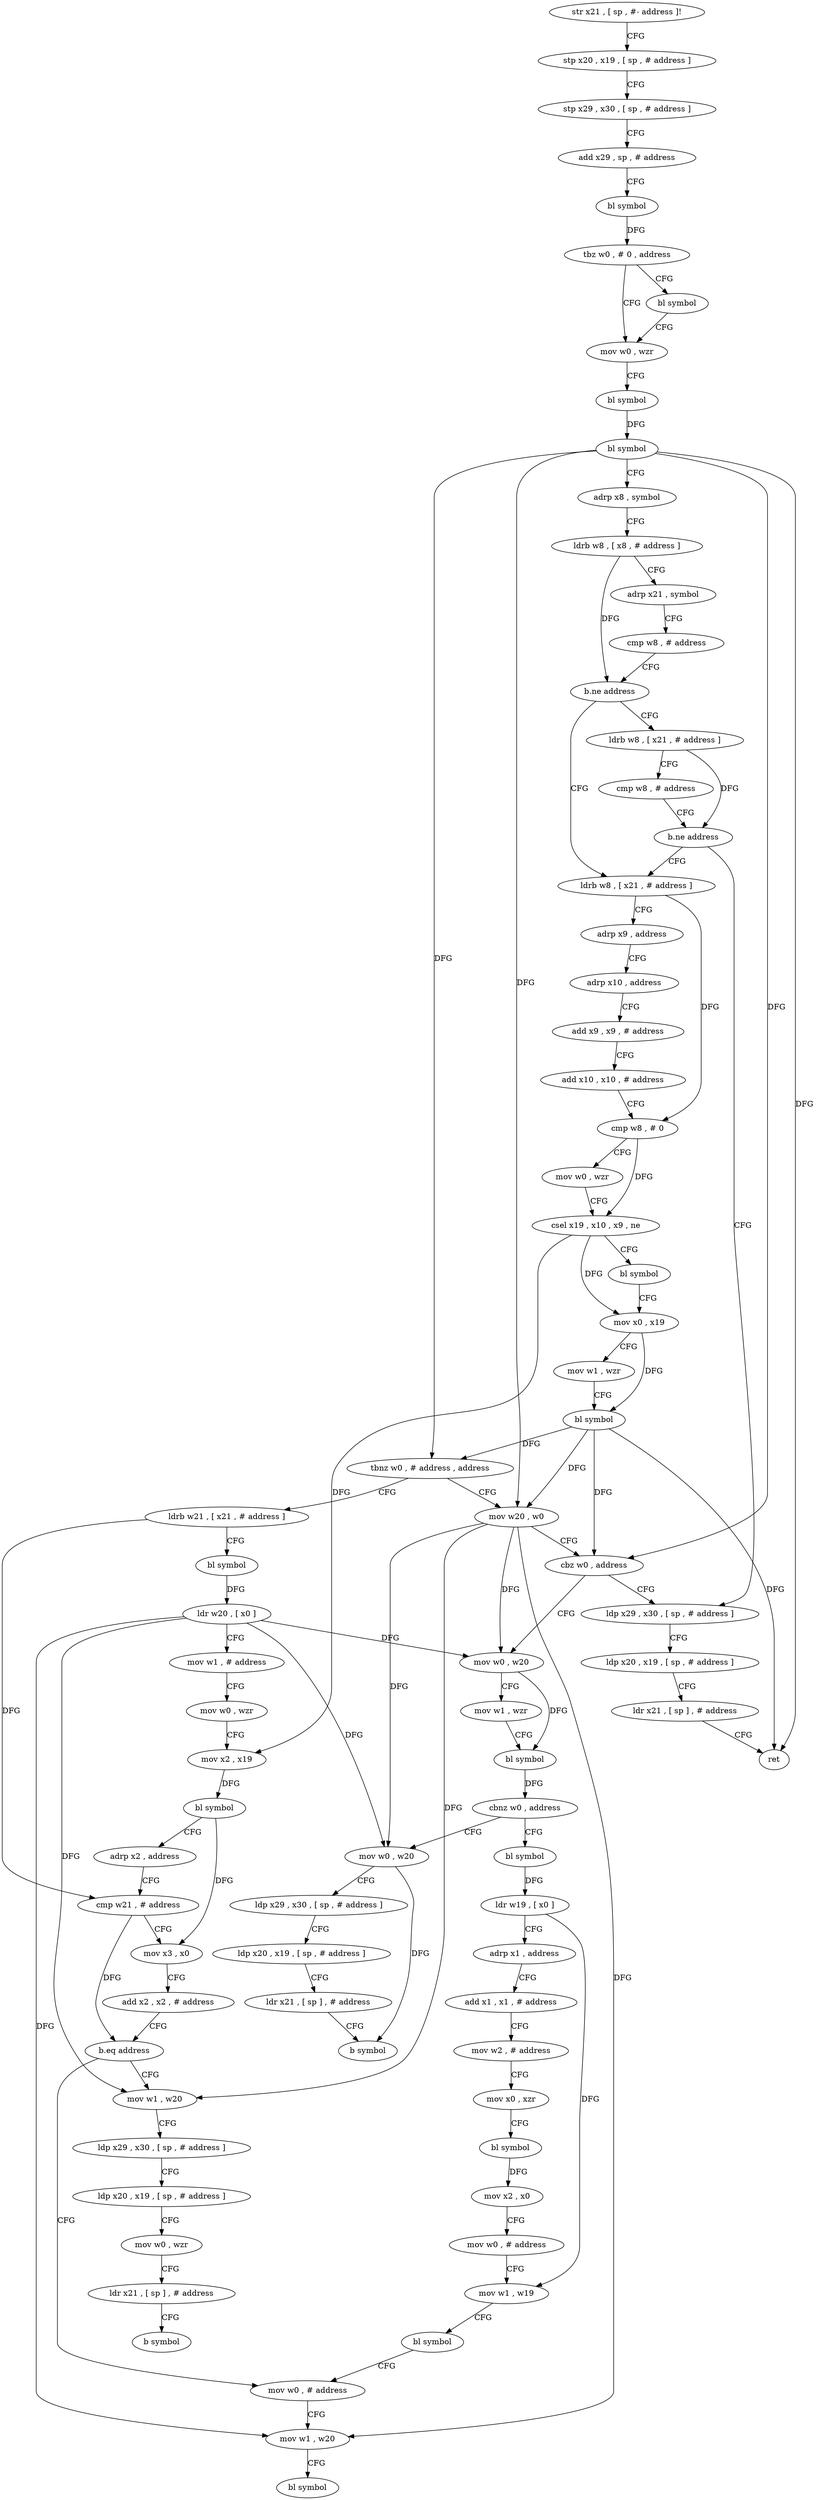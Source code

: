 digraph "func" {
"4211256" [label = "str x21 , [ sp , #- address ]!" ]
"4211260" [label = "stp x20 , x19 , [ sp , # address ]" ]
"4211264" [label = "stp x29 , x30 , [ sp , # address ]" ]
"4211268" [label = "add x29 , sp , # address" ]
"4211272" [label = "bl symbol" ]
"4211276" [label = "tbz w0 , # 0 , address" ]
"4211284" [label = "mov w0 , wzr" ]
"4211280" [label = "bl symbol" ]
"4211288" [label = "bl symbol" ]
"4211292" [label = "bl symbol" ]
"4211296" [label = "adrp x8 , symbol" ]
"4211300" [label = "ldrb w8 , [ x8 , # address ]" ]
"4211304" [label = "adrp x21 , symbol" ]
"4211308" [label = "cmp w8 , # address" ]
"4211312" [label = "b.ne address" ]
"4211328" [label = "ldrb w8 , [ x21 , # address ]" ]
"4211316" [label = "ldrb w8 , [ x21 , # address ]" ]
"4211332" [label = "adrp x9 , address" ]
"4211336" [label = "adrp x10 , address" ]
"4211340" [label = "add x9 , x9 , # address" ]
"4211344" [label = "add x10 , x10 , # address" ]
"4211348" [label = "cmp w8 , # 0" ]
"4211352" [label = "mov w0 , wzr" ]
"4211356" [label = "csel x19 , x10 , x9 , ne" ]
"4211360" [label = "bl symbol" ]
"4211364" [label = "mov x0 , x19" ]
"4211368" [label = "mov w1 , wzr" ]
"4211372" [label = "bl symbol" ]
"4211376" [label = "tbnz w0 , # address , address" ]
"4211440" [label = "ldrb w21 , [ x21 , # address ]" ]
"4211380" [label = "mov w20 , w0" ]
"4211320" [label = "cmp w8 , # address" ]
"4211324" [label = "b.ne address" ]
"4211424" [label = "ldp x29 , x30 , [ sp , # address ]" ]
"4211444" [label = "bl symbol" ]
"4211448" [label = "ldr w20 , [ x0 ]" ]
"4211452" [label = "mov w1 , # address" ]
"4211456" [label = "mov w0 , wzr" ]
"4211460" [label = "mov x2 , x19" ]
"4211464" [label = "bl symbol" ]
"4211468" [label = "adrp x2 , address" ]
"4211472" [label = "cmp w21 , # address" ]
"4211476" [label = "mov x3 , x0" ]
"4211480" [label = "add x2 , x2 , # address" ]
"4211484" [label = "b.eq address" ]
"4211556" [label = "mov w0 , # address" ]
"4211488" [label = "mov w1 , w20" ]
"4211384" [label = "cbz w0 , address" ]
"4211388" [label = "mov w0 , w20" ]
"4211428" [label = "ldp x20 , x19 , [ sp , # address ]" ]
"4211432" [label = "ldr x21 , [ sp ] , # address" ]
"4211436" [label = "ret" ]
"4211560" [label = "mov w1 , w20" ]
"4211564" [label = "bl symbol" ]
"4211492" [label = "ldp x29 , x30 , [ sp , # address ]" ]
"4211496" [label = "ldp x20 , x19 , [ sp , # address ]" ]
"4211500" [label = "mov w0 , wzr" ]
"4211504" [label = "ldr x21 , [ sp ] , # address" ]
"4211508" [label = "b symbol" ]
"4211392" [label = "mov w1 , wzr" ]
"4211396" [label = "bl symbol" ]
"4211400" [label = "cbnz w0 , address" ]
"4211512" [label = "bl symbol" ]
"4211404" [label = "mov w0 , w20" ]
"4211516" [label = "ldr w19 , [ x0 ]" ]
"4211520" [label = "adrp x1 , address" ]
"4211524" [label = "add x1 , x1 , # address" ]
"4211528" [label = "mov w2 , # address" ]
"4211532" [label = "mov x0 , xzr" ]
"4211536" [label = "bl symbol" ]
"4211540" [label = "mov x2 , x0" ]
"4211544" [label = "mov w0 , # address" ]
"4211548" [label = "mov w1 , w19" ]
"4211552" [label = "bl symbol" ]
"4211408" [label = "ldp x29 , x30 , [ sp , # address ]" ]
"4211412" [label = "ldp x20 , x19 , [ sp , # address ]" ]
"4211416" [label = "ldr x21 , [ sp ] , # address" ]
"4211420" [label = "b symbol" ]
"4211256" -> "4211260" [ label = "CFG" ]
"4211260" -> "4211264" [ label = "CFG" ]
"4211264" -> "4211268" [ label = "CFG" ]
"4211268" -> "4211272" [ label = "CFG" ]
"4211272" -> "4211276" [ label = "DFG" ]
"4211276" -> "4211284" [ label = "CFG" ]
"4211276" -> "4211280" [ label = "CFG" ]
"4211284" -> "4211288" [ label = "CFG" ]
"4211280" -> "4211284" [ label = "CFG" ]
"4211288" -> "4211292" [ label = "DFG" ]
"4211292" -> "4211296" [ label = "CFG" ]
"4211292" -> "4211436" [ label = "DFG" ]
"4211292" -> "4211376" [ label = "DFG" ]
"4211292" -> "4211380" [ label = "DFG" ]
"4211292" -> "4211384" [ label = "DFG" ]
"4211296" -> "4211300" [ label = "CFG" ]
"4211300" -> "4211304" [ label = "CFG" ]
"4211300" -> "4211312" [ label = "DFG" ]
"4211304" -> "4211308" [ label = "CFG" ]
"4211308" -> "4211312" [ label = "CFG" ]
"4211312" -> "4211328" [ label = "CFG" ]
"4211312" -> "4211316" [ label = "CFG" ]
"4211328" -> "4211332" [ label = "CFG" ]
"4211328" -> "4211348" [ label = "DFG" ]
"4211316" -> "4211320" [ label = "CFG" ]
"4211316" -> "4211324" [ label = "DFG" ]
"4211332" -> "4211336" [ label = "CFG" ]
"4211336" -> "4211340" [ label = "CFG" ]
"4211340" -> "4211344" [ label = "CFG" ]
"4211344" -> "4211348" [ label = "CFG" ]
"4211348" -> "4211352" [ label = "CFG" ]
"4211348" -> "4211356" [ label = "DFG" ]
"4211352" -> "4211356" [ label = "CFG" ]
"4211356" -> "4211360" [ label = "CFG" ]
"4211356" -> "4211364" [ label = "DFG" ]
"4211356" -> "4211460" [ label = "DFG" ]
"4211360" -> "4211364" [ label = "CFG" ]
"4211364" -> "4211368" [ label = "CFG" ]
"4211364" -> "4211372" [ label = "DFG" ]
"4211368" -> "4211372" [ label = "CFG" ]
"4211372" -> "4211376" [ label = "DFG" ]
"4211372" -> "4211436" [ label = "DFG" ]
"4211372" -> "4211380" [ label = "DFG" ]
"4211372" -> "4211384" [ label = "DFG" ]
"4211376" -> "4211440" [ label = "CFG" ]
"4211376" -> "4211380" [ label = "CFG" ]
"4211440" -> "4211444" [ label = "CFG" ]
"4211440" -> "4211472" [ label = "DFG" ]
"4211380" -> "4211384" [ label = "CFG" ]
"4211380" -> "4211560" [ label = "DFG" ]
"4211380" -> "4211488" [ label = "DFG" ]
"4211380" -> "4211388" [ label = "DFG" ]
"4211380" -> "4211404" [ label = "DFG" ]
"4211320" -> "4211324" [ label = "CFG" ]
"4211324" -> "4211424" [ label = "CFG" ]
"4211324" -> "4211328" [ label = "CFG" ]
"4211424" -> "4211428" [ label = "CFG" ]
"4211444" -> "4211448" [ label = "DFG" ]
"4211448" -> "4211452" [ label = "CFG" ]
"4211448" -> "4211560" [ label = "DFG" ]
"4211448" -> "4211488" [ label = "DFG" ]
"4211448" -> "4211388" [ label = "DFG" ]
"4211448" -> "4211404" [ label = "DFG" ]
"4211452" -> "4211456" [ label = "CFG" ]
"4211456" -> "4211460" [ label = "CFG" ]
"4211460" -> "4211464" [ label = "DFG" ]
"4211464" -> "4211468" [ label = "CFG" ]
"4211464" -> "4211476" [ label = "DFG" ]
"4211468" -> "4211472" [ label = "CFG" ]
"4211472" -> "4211476" [ label = "CFG" ]
"4211472" -> "4211484" [ label = "DFG" ]
"4211476" -> "4211480" [ label = "CFG" ]
"4211480" -> "4211484" [ label = "CFG" ]
"4211484" -> "4211556" [ label = "CFG" ]
"4211484" -> "4211488" [ label = "CFG" ]
"4211556" -> "4211560" [ label = "CFG" ]
"4211488" -> "4211492" [ label = "CFG" ]
"4211384" -> "4211424" [ label = "CFG" ]
"4211384" -> "4211388" [ label = "CFG" ]
"4211388" -> "4211392" [ label = "CFG" ]
"4211388" -> "4211396" [ label = "DFG" ]
"4211428" -> "4211432" [ label = "CFG" ]
"4211432" -> "4211436" [ label = "CFG" ]
"4211560" -> "4211564" [ label = "CFG" ]
"4211492" -> "4211496" [ label = "CFG" ]
"4211496" -> "4211500" [ label = "CFG" ]
"4211500" -> "4211504" [ label = "CFG" ]
"4211504" -> "4211508" [ label = "CFG" ]
"4211392" -> "4211396" [ label = "CFG" ]
"4211396" -> "4211400" [ label = "DFG" ]
"4211400" -> "4211512" [ label = "CFG" ]
"4211400" -> "4211404" [ label = "CFG" ]
"4211512" -> "4211516" [ label = "DFG" ]
"4211404" -> "4211408" [ label = "CFG" ]
"4211404" -> "4211420" [ label = "DFG" ]
"4211516" -> "4211520" [ label = "CFG" ]
"4211516" -> "4211548" [ label = "DFG" ]
"4211520" -> "4211524" [ label = "CFG" ]
"4211524" -> "4211528" [ label = "CFG" ]
"4211528" -> "4211532" [ label = "CFG" ]
"4211532" -> "4211536" [ label = "CFG" ]
"4211536" -> "4211540" [ label = "DFG" ]
"4211540" -> "4211544" [ label = "CFG" ]
"4211544" -> "4211548" [ label = "CFG" ]
"4211548" -> "4211552" [ label = "CFG" ]
"4211552" -> "4211556" [ label = "CFG" ]
"4211408" -> "4211412" [ label = "CFG" ]
"4211412" -> "4211416" [ label = "CFG" ]
"4211416" -> "4211420" [ label = "CFG" ]
}
